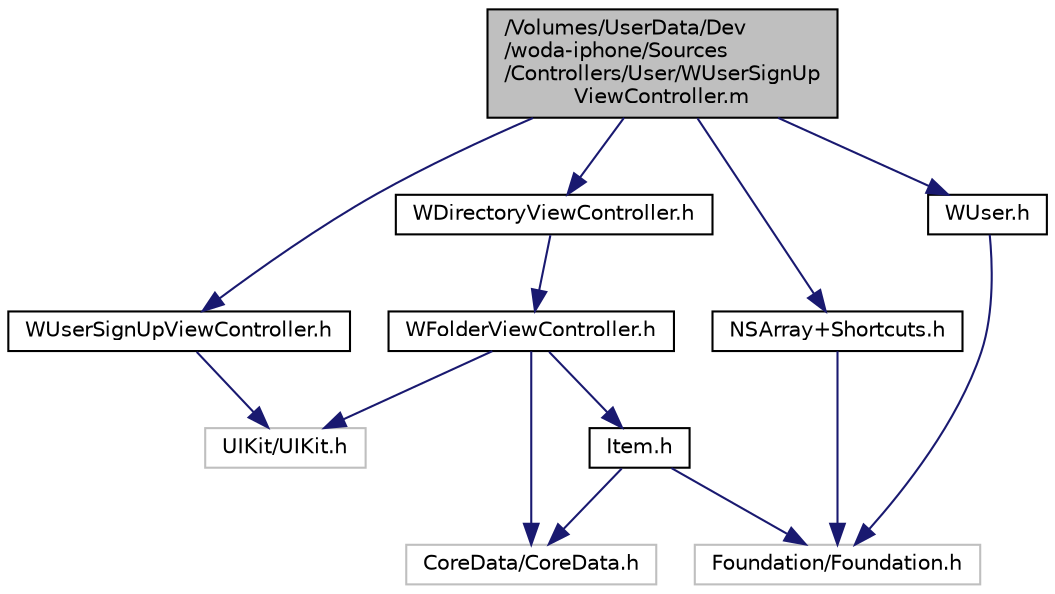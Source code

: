 digraph "/Volumes/UserData/Dev/woda-iphone/Sources/Controllers/User/WUserSignUpViewController.m"
{
  edge [fontname="Helvetica",fontsize="10",labelfontname="Helvetica",labelfontsize="10"];
  node [fontname="Helvetica",fontsize="10",shape=record];
  Node1 [label="/Volumes/UserData/Dev\l/woda-iphone/Sources\l/Controllers/User/WUserSignUp\lViewController.m",height=0.2,width=0.4,color="black", fillcolor="grey75", style="filled" fontcolor="black"];
  Node1 -> Node2 [color="midnightblue",fontsize="10",style="solid",fontname="Helvetica"];
  Node2 [label="WUserSignUpViewController.h",height=0.2,width=0.4,color="black", fillcolor="white", style="filled",URL="$_w_user_sign_up_view_controller_8h.html"];
  Node2 -> Node3 [color="midnightblue",fontsize="10",style="solid",fontname="Helvetica"];
  Node3 [label="UIKit/UIKit.h",height=0.2,width=0.4,color="grey75", fillcolor="white", style="filled"];
  Node1 -> Node4 [color="midnightblue",fontsize="10",style="solid",fontname="Helvetica"];
  Node4 [label="WDirectoryViewController.h",height=0.2,width=0.4,color="black", fillcolor="white", style="filled",URL="$_w_directory_view_controller_8h.html"];
  Node4 -> Node5 [color="midnightblue",fontsize="10",style="solid",fontname="Helvetica"];
  Node5 [label="WFolderViewController.h",height=0.2,width=0.4,color="black", fillcolor="white", style="filled",URL="$_w_folder_view_controller_8h.html"];
  Node5 -> Node3 [color="midnightblue",fontsize="10",style="solid",fontname="Helvetica"];
  Node5 -> Node6 [color="midnightblue",fontsize="10",style="solid",fontname="Helvetica"];
  Node6 [label="CoreData/CoreData.h",height=0.2,width=0.4,color="grey75", fillcolor="white", style="filled"];
  Node5 -> Node7 [color="midnightblue",fontsize="10",style="solid",fontname="Helvetica"];
  Node7 [label="Item.h",height=0.2,width=0.4,color="black", fillcolor="white", style="filled",URL="$_item_8h.html"];
  Node7 -> Node8 [color="midnightblue",fontsize="10",style="solid",fontname="Helvetica"];
  Node8 [label="Foundation/Foundation.h",height=0.2,width=0.4,color="grey75", fillcolor="white", style="filled"];
  Node7 -> Node6 [color="midnightblue",fontsize="10",style="solid",fontname="Helvetica"];
  Node1 -> Node9 [color="midnightblue",fontsize="10",style="solid",fontname="Helvetica"];
  Node9 [label="NSArray+Shortcuts.h",height=0.2,width=0.4,color="black", fillcolor="white", style="filled",URL="$_n_s_array_09_shortcuts_8h.html"];
  Node9 -> Node8 [color="midnightblue",fontsize="10",style="solid",fontname="Helvetica"];
  Node1 -> Node10 [color="midnightblue",fontsize="10",style="solid",fontname="Helvetica"];
  Node10 [label="WUser.h",height=0.2,width=0.4,color="black", fillcolor="white", style="filled",URL="$_w_user_8h.html"];
  Node10 -> Node8 [color="midnightblue",fontsize="10",style="solid",fontname="Helvetica"];
}
